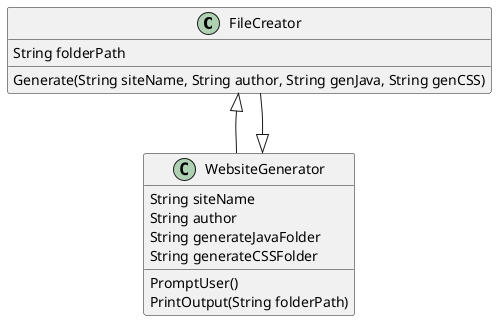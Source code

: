 @startuml
FileCreator <|-- WebsiteGenerator
FileCreator --|> WebsiteGenerator

class WebsiteGenerator {
String siteName
String author
String generateJavaFolder
String generateCSSFolder
PromptUser()
PrintOutput(String folderPath)
}

class FileCreator
{
String folderPath
Generate(String siteName, String author, String genJava, String genCSS)
}

@enduml